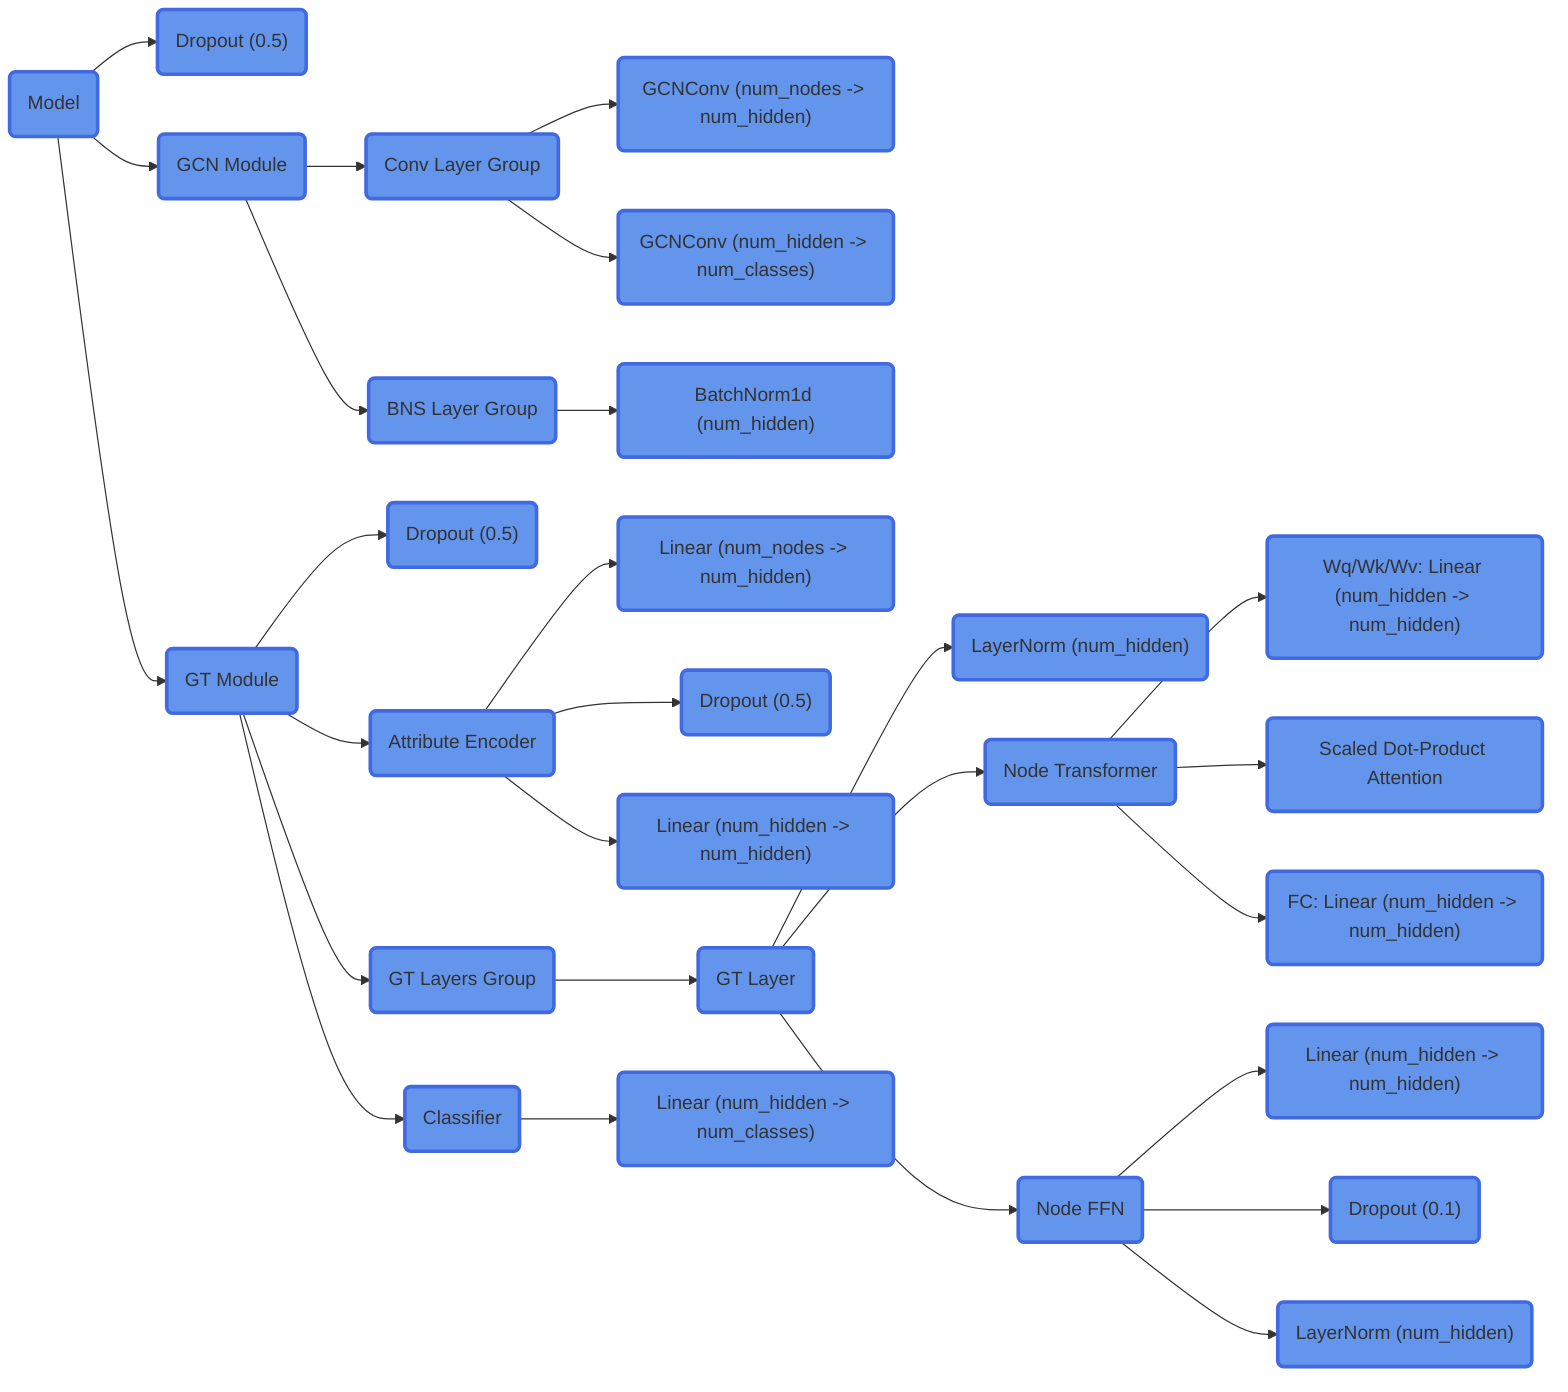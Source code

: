graph LR
    classDef process fill:#6495ED,stroke:#4169E1,stroke-width:3px,font-color:#FFFFFF

    A(Model):::process
    B(Dropout #40;0.5#41;):::process
    C(GCN Module):::process
    D(Conv Layer Group):::process
    E(GCNConv #40;num_nodes -> num_hidden#41;):::process
    F(GCNConv #40;num_hidden -> num_classes#41;):::process
    G(BNS Layer Group):::process
    H(BatchNorm1d #40;num_hidden#41;):::process
    I(GT Module):::process
    J(Dropout #40;0.5#41;):::process
    K(Attribute Encoder):::process
    L(Linear #40;num_nodes -> num_hidden#41;):::process
    M(Dropout #40;0.5#41;):::process
    N(Linear #40;num_hidden -> num_hidden#41;):::process
    O(GT Layers Group):::process
    P(GT Layer):::process
    Q(LayerNorm #40;num_hidden#41;):::process
    R(Node Transformer):::process
    S(Wq/Wk/Wv: Linear #40;num_hidden -> num_hidden#41;):::process
    T(Scaled Dot-Product Attention):::process
    U(FC: Linear #40;num_hidden -> num_hidden#41;):::process
    V(Node FFN):::process
    W(Linear #40;num_hidden -> num_hidden#41;):::process
    X(Dropout #40;0.1#41;):::process
    Y(LayerNorm #40;num_hidden#41;):::process
    Z(Classifier):::process
    AA(Linear #40;num_hidden -> num_classes#41;):::process

    A --> B
    A --> C
    A --> I
    C --> D
    D --> E
    D --> F
    C --> G
    G --> H
    I --> J
    I --> K
    K --> L
    K --> M
    K --> N
    I --> O
    O --> P
    P --> Q
    P --> R
    R --> S
    R --> T
    R --> U
    P --> V
    V --> W
    V --> X
    V --> Y
    I --> Z
    Z --> AA